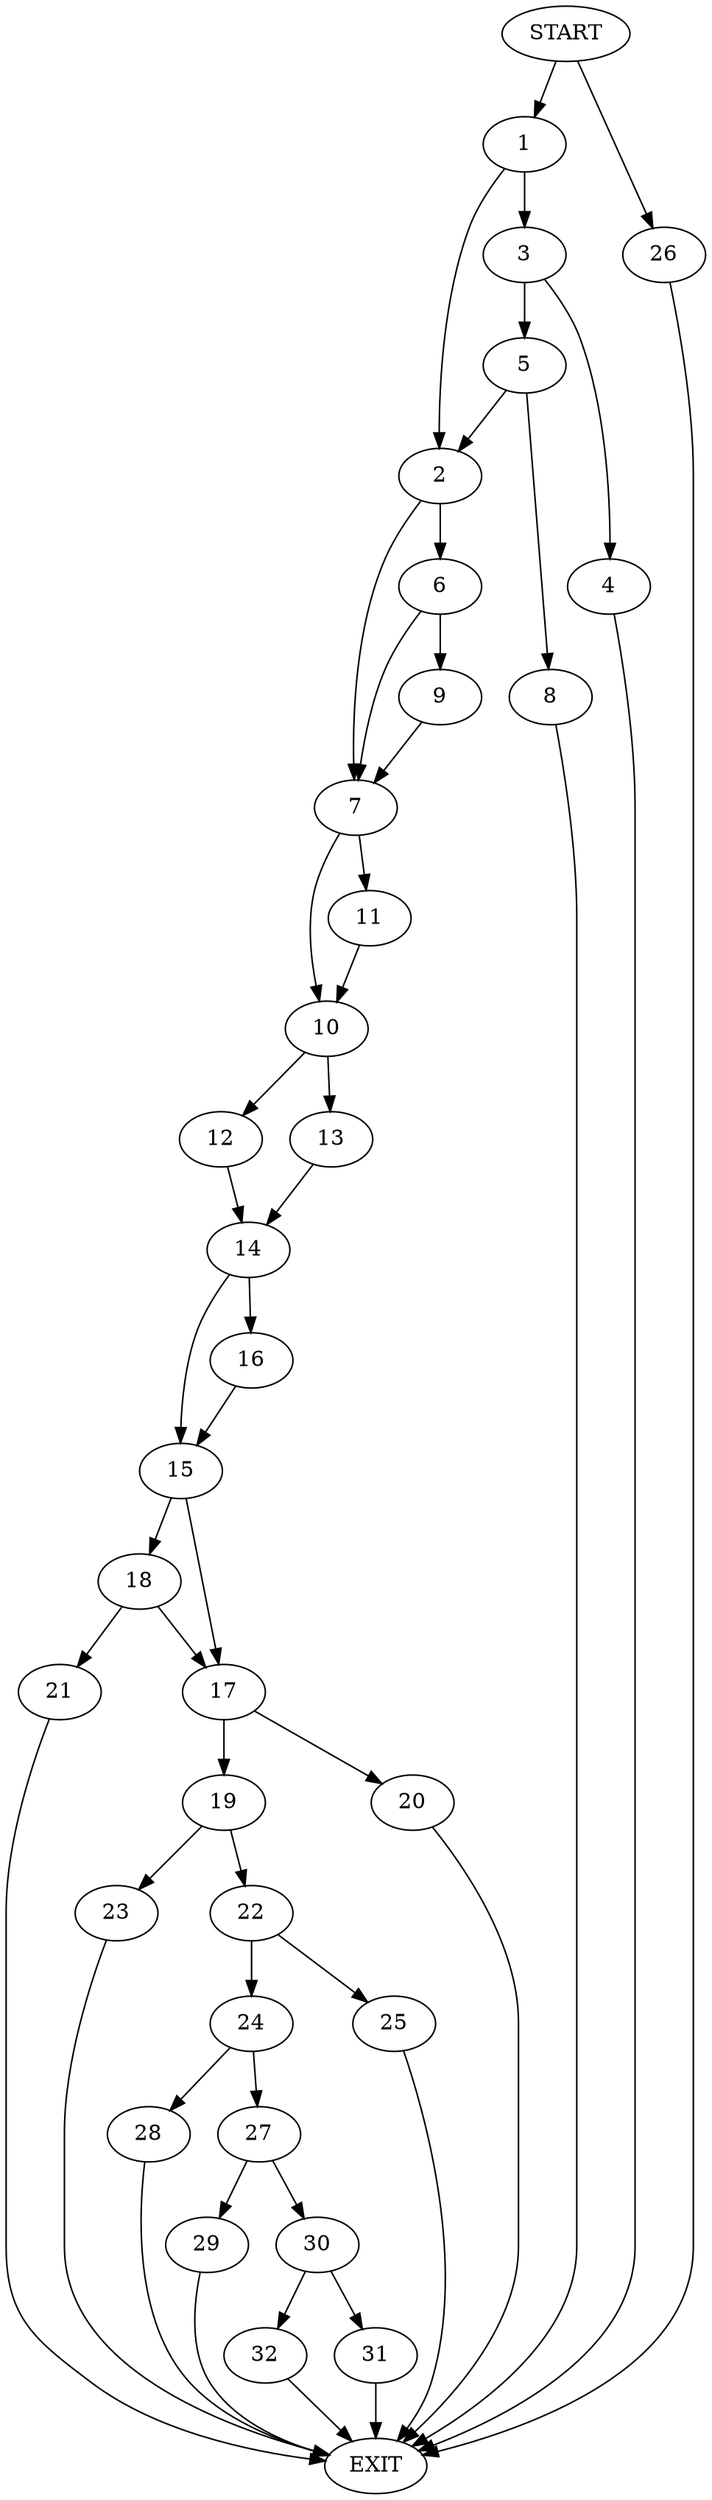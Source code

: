 digraph {
0 [label="START"]
33 [label="EXIT"]
0 -> 1
1 -> 2
1 -> 3
3 -> 4
3 -> 5
2 -> 6
2 -> 7
4 -> 33
5 -> 2
5 -> 8
8 -> 33
6 -> 9
6 -> 7
7 -> 10
7 -> 11
9 -> 7
10 -> 12
10 -> 13
11 -> 10
12 -> 14
13 -> 14
14 -> 15
14 -> 16
16 -> 15
15 -> 17
15 -> 18
17 -> 19
17 -> 20
18 -> 17
18 -> 21
21 -> 33
19 -> 22
19 -> 23
20 -> 33
22 -> 24
22 -> 25
23 -> 33
0 -> 26
26 -> 33
25 -> 33
24 -> 27
24 -> 28
27 -> 29
27 -> 30
28 -> 33
29 -> 33
30 -> 31
30 -> 32
32 -> 33
31 -> 33
}

